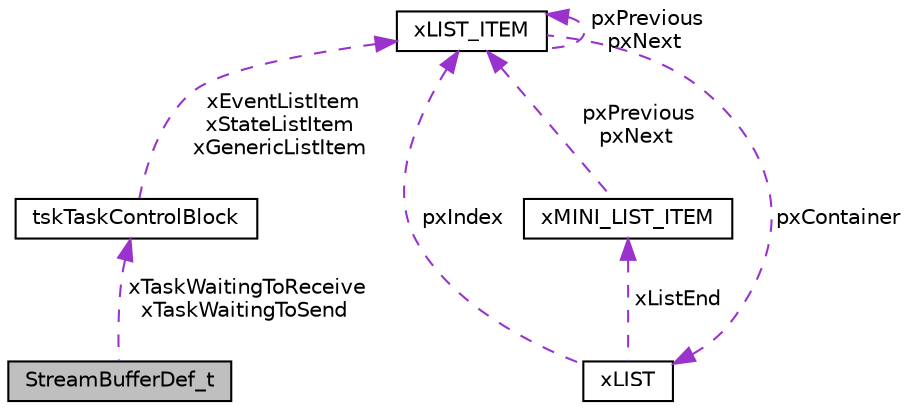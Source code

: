 digraph "StreamBufferDef_t"
{
  edge [fontname="Helvetica",fontsize="10",labelfontname="Helvetica",labelfontsize="10"];
  node [fontname="Helvetica",fontsize="10",shape=record];
  Node1 [label="StreamBufferDef_t",height=0.2,width=0.4,color="black", fillcolor="grey75", style="filled", fontcolor="black"];
  Node2 -> Node1 [dir="back",color="darkorchid3",fontsize="10",style="dashed",label=" xTaskWaitingToReceive\nxTaskWaitingToSend" ,fontname="Helvetica"];
  Node2 [label="tskTaskControlBlock",height=0.2,width=0.4,color="black", fillcolor="white", style="filled",URL="$structtsk_task_control_block.html"];
  Node3 -> Node2 [dir="back",color="darkorchid3",fontsize="10",style="dashed",label=" xEventListItem\nxStateListItem\nxGenericListItem" ,fontname="Helvetica"];
  Node3 [label="xLIST_ITEM",height=0.2,width=0.4,color="black", fillcolor="white", style="filled",URL="$structx_l_i_s_t___i_t_e_m.html"];
  Node3 -> Node3 [dir="back",color="darkorchid3",fontsize="10",style="dashed",label=" pxPrevious\npxNext" ,fontname="Helvetica"];
  Node4 -> Node3 [dir="back",color="darkorchid3",fontsize="10",style="dashed",label=" pxContainer" ,fontname="Helvetica"];
  Node4 [label="xLIST",height=0.2,width=0.4,color="black", fillcolor="white", style="filled",URL="$structx_l_i_s_t.html"];
  Node5 -> Node4 [dir="back",color="darkorchid3",fontsize="10",style="dashed",label=" xListEnd" ,fontname="Helvetica"];
  Node5 [label="xMINI_LIST_ITEM",height=0.2,width=0.4,color="black", fillcolor="white", style="filled",URL="$structx_m_i_n_i___l_i_s_t___i_t_e_m.html"];
  Node3 -> Node5 [dir="back",color="darkorchid3",fontsize="10",style="dashed",label=" pxPrevious\npxNext" ,fontname="Helvetica"];
  Node3 -> Node4 [dir="back",color="darkorchid3",fontsize="10",style="dashed",label=" pxIndex" ,fontname="Helvetica"];
}
